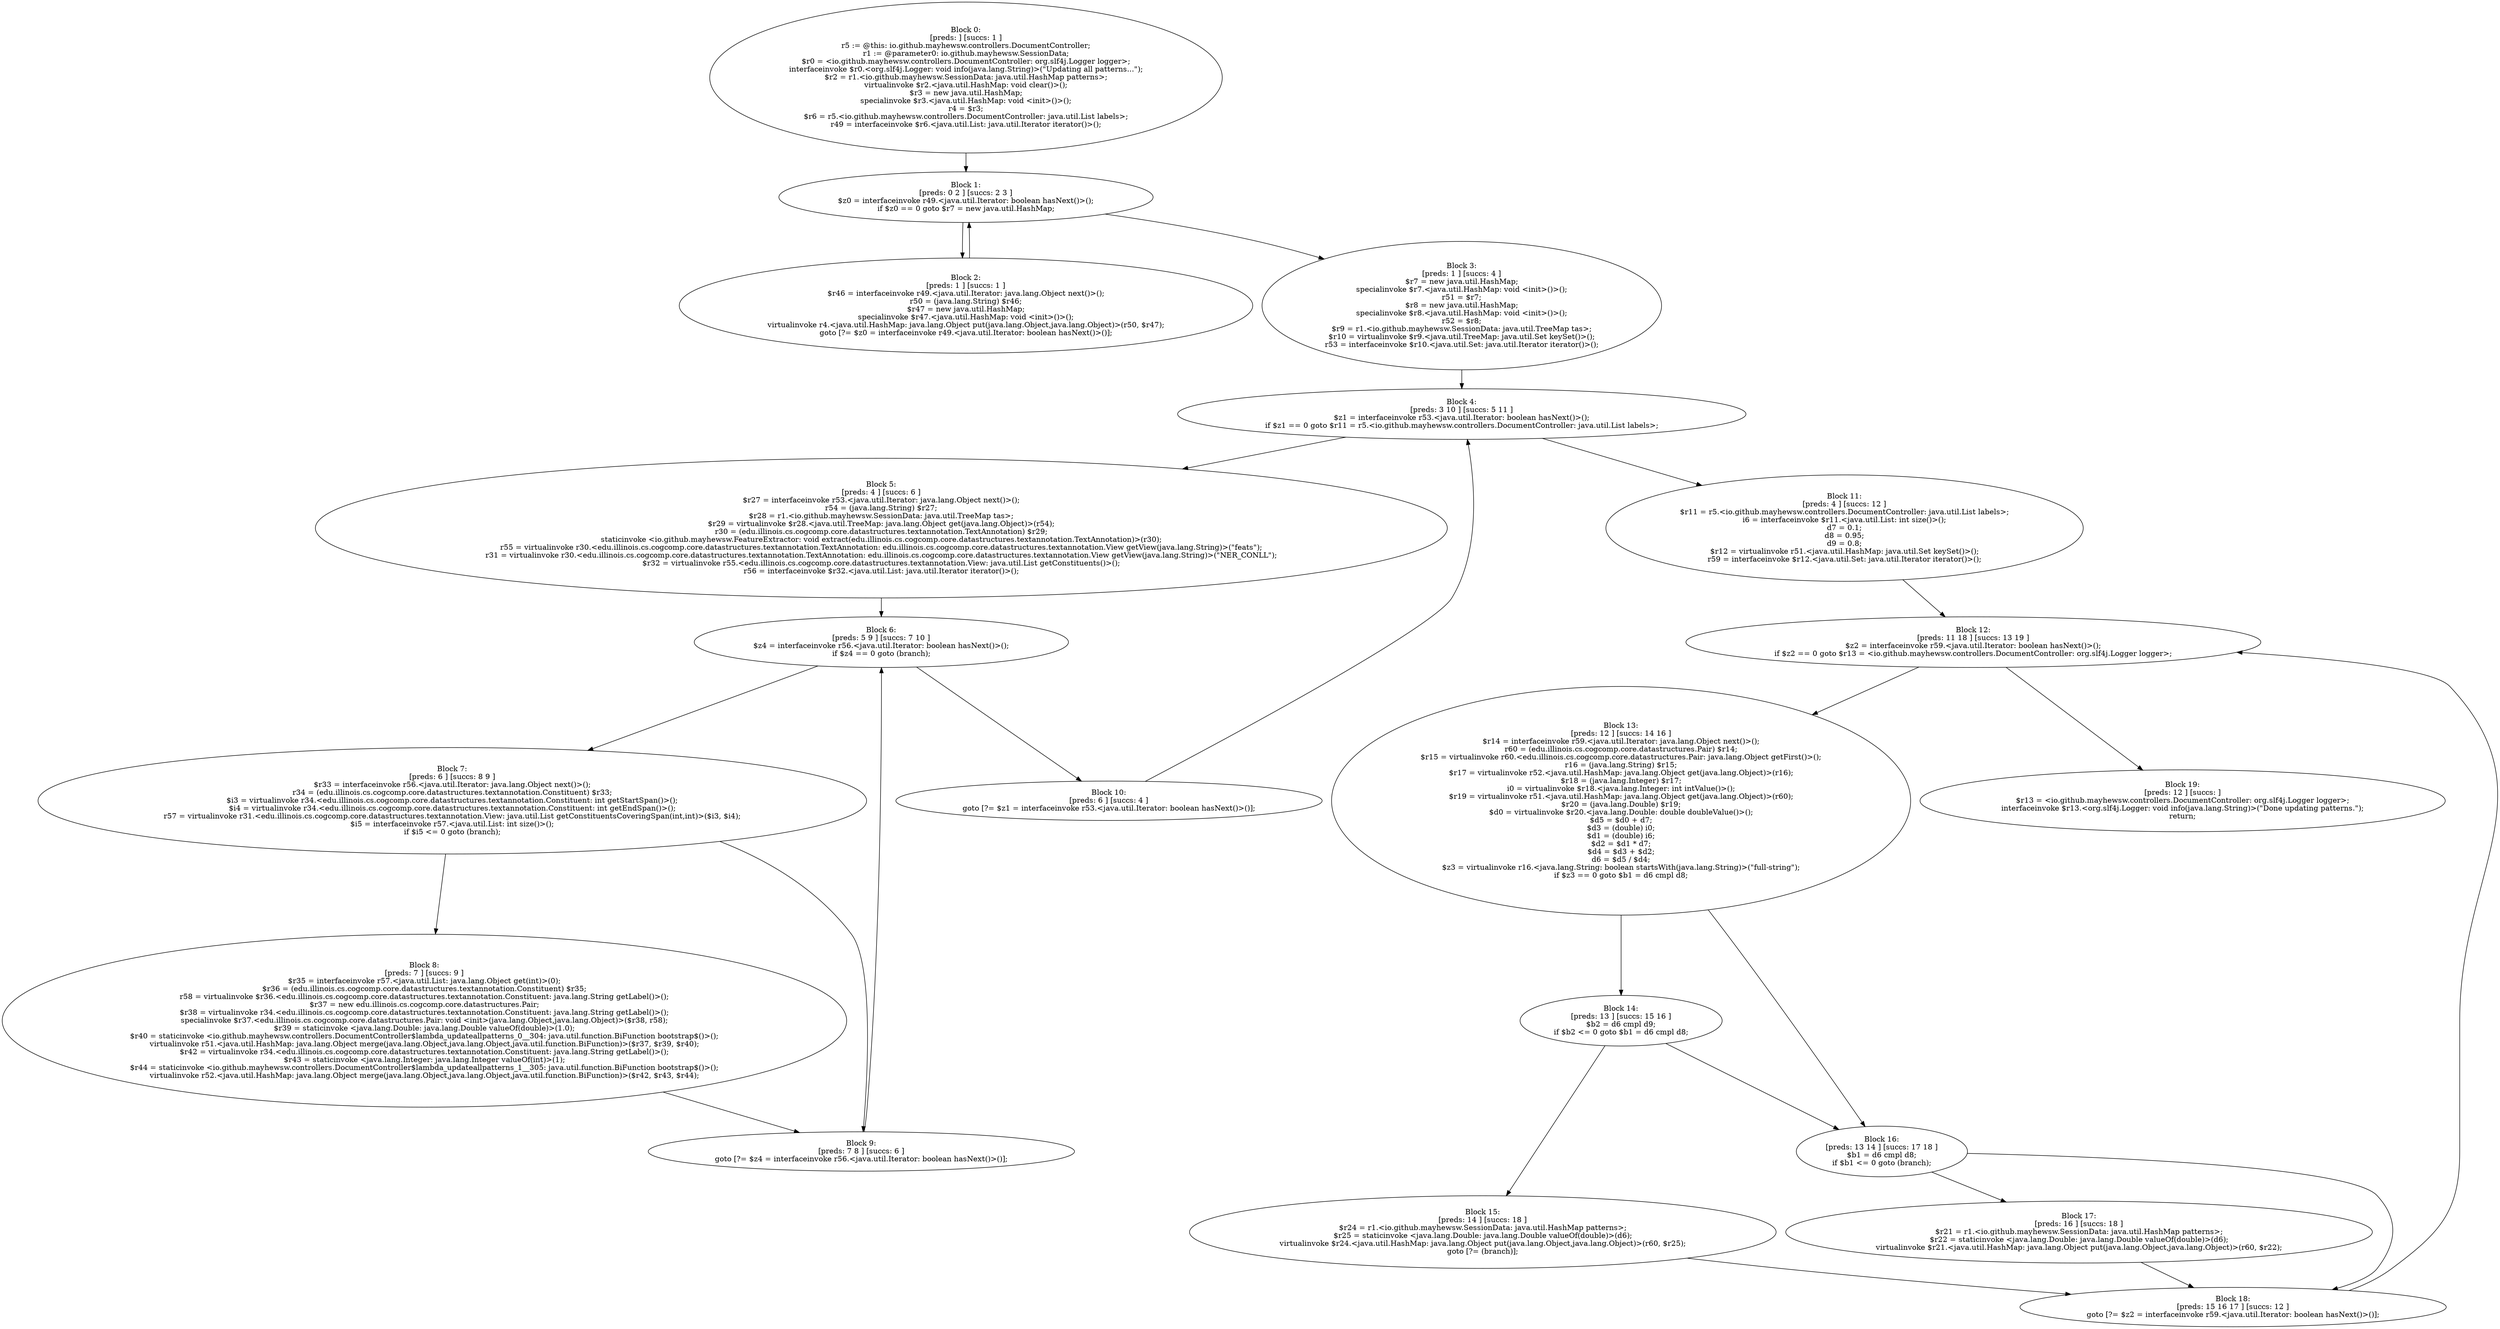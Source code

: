 digraph "unitGraph" {
    "Block 0:
[preds: ] [succs: 1 ]
r5 := @this: io.github.mayhewsw.controllers.DocumentController;
r1 := @parameter0: io.github.mayhewsw.SessionData;
$r0 = <io.github.mayhewsw.controllers.DocumentController: org.slf4j.Logger logger>;
interfaceinvoke $r0.<org.slf4j.Logger: void info(java.lang.String)>(\"Updating all patterns...\");
$r2 = r1.<io.github.mayhewsw.SessionData: java.util.HashMap patterns>;
virtualinvoke $r2.<java.util.HashMap: void clear()>();
$r3 = new java.util.HashMap;
specialinvoke $r3.<java.util.HashMap: void <init>()>();
r4 = $r3;
$r6 = r5.<io.github.mayhewsw.controllers.DocumentController: java.util.List labels>;
r49 = interfaceinvoke $r6.<java.util.List: java.util.Iterator iterator()>();
"
    "Block 1:
[preds: 0 2 ] [succs: 2 3 ]
$z0 = interfaceinvoke r49.<java.util.Iterator: boolean hasNext()>();
if $z0 == 0 goto $r7 = new java.util.HashMap;
"
    "Block 2:
[preds: 1 ] [succs: 1 ]
$r46 = interfaceinvoke r49.<java.util.Iterator: java.lang.Object next()>();
r50 = (java.lang.String) $r46;
$r47 = new java.util.HashMap;
specialinvoke $r47.<java.util.HashMap: void <init>()>();
virtualinvoke r4.<java.util.HashMap: java.lang.Object put(java.lang.Object,java.lang.Object)>(r50, $r47);
goto [?= $z0 = interfaceinvoke r49.<java.util.Iterator: boolean hasNext()>()];
"
    "Block 3:
[preds: 1 ] [succs: 4 ]
$r7 = new java.util.HashMap;
specialinvoke $r7.<java.util.HashMap: void <init>()>();
r51 = $r7;
$r8 = new java.util.HashMap;
specialinvoke $r8.<java.util.HashMap: void <init>()>();
r52 = $r8;
$r9 = r1.<io.github.mayhewsw.SessionData: java.util.TreeMap tas>;
$r10 = virtualinvoke $r9.<java.util.TreeMap: java.util.Set keySet()>();
r53 = interfaceinvoke $r10.<java.util.Set: java.util.Iterator iterator()>();
"
    "Block 4:
[preds: 3 10 ] [succs: 5 11 ]
$z1 = interfaceinvoke r53.<java.util.Iterator: boolean hasNext()>();
if $z1 == 0 goto $r11 = r5.<io.github.mayhewsw.controllers.DocumentController: java.util.List labels>;
"
    "Block 5:
[preds: 4 ] [succs: 6 ]
$r27 = interfaceinvoke r53.<java.util.Iterator: java.lang.Object next()>();
r54 = (java.lang.String) $r27;
$r28 = r1.<io.github.mayhewsw.SessionData: java.util.TreeMap tas>;
$r29 = virtualinvoke $r28.<java.util.TreeMap: java.lang.Object get(java.lang.Object)>(r54);
r30 = (edu.illinois.cs.cogcomp.core.datastructures.textannotation.TextAnnotation) $r29;
staticinvoke <io.github.mayhewsw.FeatureExtractor: void extract(edu.illinois.cs.cogcomp.core.datastructures.textannotation.TextAnnotation)>(r30);
r55 = virtualinvoke r30.<edu.illinois.cs.cogcomp.core.datastructures.textannotation.TextAnnotation: edu.illinois.cs.cogcomp.core.datastructures.textannotation.View getView(java.lang.String)>(\"feats\");
r31 = virtualinvoke r30.<edu.illinois.cs.cogcomp.core.datastructures.textannotation.TextAnnotation: edu.illinois.cs.cogcomp.core.datastructures.textannotation.View getView(java.lang.String)>(\"NER_CONLL\");
$r32 = virtualinvoke r55.<edu.illinois.cs.cogcomp.core.datastructures.textannotation.View: java.util.List getConstituents()>();
r56 = interfaceinvoke $r32.<java.util.List: java.util.Iterator iterator()>();
"
    "Block 6:
[preds: 5 9 ] [succs: 7 10 ]
$z4 = interfaceinvoke r56.<java.util.Iterator: boolean hasNext()>();
if $z4 == 0 goto (branch);
"
    "Block 7:
[preds: 6 ] [succs: 8 9 ]
$r33 = interfaceinvoke r56.<java.util.Iterator: java.lang.Object next()>();
r34 = (edu.illinois.cs.cogcomp.core.datastructures.textannotation.Constituent) $r33;
$i3 = virtualinvoke r34.<edu.illinois.cs.cogcomp.core.datastructures.textannotation.Constituent: int getStartSpan()>();
$i4 = virtualinvoke r34.<edu.illinois.cs.cogcomp.core.datastructures.textannotation.Constituent: int getEndSpan()>();
r57 = virtualinvoke r31.<edu.illinois.cs.cogcomp.core.datastructures.textannotation.View: java.util.List getConstituentsCoveringSpan(int,int)>($i3, $i4);
$i5 = interfaceinvoke r57.<java.util.List: int size()>();
if $i5 <= 0 goto (branch);
"
    "Block 8:
[preds: 7 ] [succs: 9 ]
$r35 = interfaceinvoke r57.<java.util.List: java.lang.Object get(int)>(0);
$r36 = (edu.illinois.cs.cogcomp.core.datastructures.textannotation.Constituent) $r35;
r58 = virtualinvoke $r36.<edu.illinois.cs.cogcomp.core.datastructures.textannotation.Constituent: java.lang.String getLabel()>();
$r37 = new edu.illinois.cs.cogcomp.core.datastructures.Pair;
$r38 = virtualinvoke r34.<edu.illinois.cs.cogcomp.core.datastructures.textannotation.Constituent: java.lang.String getLabel()>();
specialinvoke $r37.<edu.illinois.cs.cogcomp.core.datastructures.Pair: void <init>(java.lang.Object,java.lang.Object)>($r38, r58);
$r39 = staticinvoke <java.lang.Double: java.lang.Double valueOf(double)>(1.0);
$r40 = staticinvoke <io.github.mayhewsw.controllers.DocumentController$lambda_updateallpatterns_0__304: java.util.function.BiFunction bootstrap$()>();
virtualinvoke r51.<java.util.HashMap: java.lang.Object merge(java.lang.Object,java.lang.Object,java.util.function.BiFunction)>($r37, $r39, $r40);
$r42 = virtualinvoke r34.<edu.illinois.cs.cogcomp.core.datastructures.textannotation.Constituent: java.lang.String getLabel()>();
$r43 = staticinvoke <java.lang.Integer: java.lang.Integer valueOf(int)>(1);
$r44 = staticinvoke <io.github.mayhewsw.controllers.DocumentController$lambda_updateallpatterns_1__305: java.util.function.BiFunction bootstrap$()>();
virtualinvoke r52.<java.util.HashMap: java.lang.Object merge(java.lang.Object,java.lang.Object,java.util.function.BiFunction)>($r42, $r43, $r44);
"
    "Block 9:
[preds: 7 8 ] [succs: 6 ]
goto [?= $z4 = interfaceinvoke r56.<java.util.Iterator: boolean hasNext()>()];
"
    "Block 10:
[preds: 6 ] [succs: 4 ]
goto [?= $z1 = interfaceinvoke r53.<java.util.Iterator: boolean hasNext()>()];
"
    "Block 11:
[preds: 4 ] [succs: 12 ]
$r11 = r5.<io.github.mayhewsw.controllers.DocumentController: java.util.List labels>;
i6 = interfaceinvoke $r11.<java.util.List: int size()>();
d7 = 0.1;
d8 = 0.95;
d9 = 0.8;
$r12 = virtualinvoke r51.<java.util.HashMap: java.util.Set keySet()>();
r59 = interfaceinvoke $r12.<java.util.Set: java.util.Iterator iterator()>();
"
    "Block 12:
[preds: 11 18 ] [succs: 13 19 ]
$z2 = interfaceinvoke r59.<java.util.Iterator: boolean hasNext()>();
if $z2 == 0 goto $r13 = <io.github.mayhewsw.controllers.DocumentController: org.slf4j.Logger logger>;
"
    "Block 13:
[preds: 12 ] [succs: 14 16 ]
$r14 = interfaceinvoke r59.<java.util.Iterator: java.lang.Object next()>();
r60 = (edu.illinois.cs.cogcomp.core.datastructures.Pair) $r14;
$r15 = virtualinvoke r60.<edu.illinois.cs.cogcomp.core.datastructures.Pair: java.lang.Object getFirst()>();
r16 = (java.lang.String) $r15;
$r17 = virtualinvoke r52.<java.util.HashMap: java.lang.Object get(java.lang.Object)>(r16);
$r18 = (java.lang.Integer) $r17;
i0 = virtualinvoke $r18.<java.lang.Integer: int intValue()>();
$r19 = virtualinvoke r51.<java.util.HashMap: java.lang.Object get(java.lang.Object)>(r60);
$r20 = (java.lang.Double) $r19;
$d0 = virtualinvoke $r20.<java.lang.Double: double doubleValue()>();
$d5 = $d0 + d7;
$d3 = (double) i0;
$d1 = (double) i6;
$d2 = $d1 * d7;
$d4 = $d3 + $d2;
d6 = $d5 / $d4;
$z3 = virtualinvoke r16.<java.lang.String: boolean startsWith(java.lang.String)>(\"full-string\");
if $z3 == 0 goto $b1 = d6 cmpl d8;
"
    "Block 14:
[preds: 13 ] [succs: 15 16 ]
$b2 = d6 cmpl d9;
if $b2 <= 0 goto $b1 = d6 cmpl d8;
"
    "Block 15:
[preds: 14 ] [succs: 18 ]
$r24 = r1.<io.github.mayhewsw.SessionData: java.util.HashMap patterns>;
$r25 = staticinvoke <java.lang.Double: java.lang.Double valueOf(double)>(d6);
virtualinvoke $r24.<java.util.HashMap: java.lang.Object put(java.lang.Object,java.lang.Object)>(r60, $r25);
goto [?= (branch)];
"
    "Block 16:
[preds: 13 14 ] [succs: 17 18 ]
$b1 = d6 cmpl d8;
if $b1 <= 0 goto (branch);
"
    "Block 17:
[preds: 16 ] [succs: 18 ]
$r21 = r1.<io.github.mayhewsw.SessionData: java.util.HashMap patterns>;
$r22 = staticinvoke <java.lang.Double: java.lang.Double valueOf(double)>(d6);
virtualinvoke $r21.<java.util.HashMap: java.lang.Object put(java.lang.Object,java.lang.Object)>(r60, $r22);
"
    "Block 18:
[preds: 15 16 17 ] [succs: 12 ]
goto [?= $z2 = interfaceinvoke r59.<java.util.Iterator: boolean hasNext()>()];
"
    "Block 19:
[preds: 12 ] [succs: ]
$r13 = <io.github.mayhewsw.controllers.DocumentController: org.slf4j.Logger logger>;
interfaceinvoke $r13.<org.slf4j.Logger: void info(java.lang.String)>(\"Done updating patterns.\");
return;
"
    "Block 0:
[preds: ] [succs: 1 ]
r5 := @this: io.github.mayhewsw.controllers.DocumentController;
r1 := @parameter0: io.github.mayhewsw.SessionData;
$r0 = <io.github.mayhewsw.controllers.DocumentController: org.slf4j.Logger logger>;
interfaceinvoke $r0.<org.slf4j.Logger: void info(java.lang.String)>(\"Updating all patterns...\");
$r2 = r1.<io.github.mayhewsw.SessionData: java.util.HashMap patterns>;
virtualinvoke $r2.<java.util.HashMap: void clear()>();
$r3 = new java.util.HashMap;
specialinvoke $r3.<java.util.HashMap: void <init>()>();
r4 = $r3;
$r6 = r5.<io.github.mayhewsw.controllers.DocumentController: java.util.List labels>;
r49 = interfaceinvoke $r6.<java.util.List: java.util.Iterator iterator()>();
"->"Block 1:
[preds: 0 2 ] [succs: 2 3 ]
$z0 = interfaceinvoke r49.<java.util.Iterator: boolean hasNext()>();
if $z0 == 0 goto $r7 = new java.util.HashMap;
";
    "Block 1:
[preds: 0 2 ] [succs: 2 3 ]
$z0 = interfaceinvoke r49.<java.util.Iterator: boolean hasNext()>();
if $z0 == 0 goto $r7 = new java.util.HashMap;
"->"Block 2:
[preds: 1 ] [succs: 1 ]
$r46 = interfaceinvoke r49.<java.util.Iterator: java.lang.Object next()>();
r50 = (java.lang.String) $r46;
$r47 = new java.util.HashMap;
specialinvoke $r47.<java.util.HashMap: void <init>()>();
virtualinvoke r4.<java.util.HashMap: java.lang.Object put(java.lang.Object,java.lang.Object)>(r50, $r47);
goto [?= $z0 = interfaceinvoke r49.<java.util.Iterator: boolean hasNext()>()];
";
    "Block 1:
[preds: 0 2 ] [succs: 2 3 ]
$z0 = interfaceinvoke r49.<java.util.Iterator: boolean hasNext()>();
if $z0 == 0 goto $r7 = new java.util.HashMap;
"->"Block 3:
[preds: 1 ] [succs: 4 ]
$r7 = new java.util.HashMap;
specialinvoke $r7.<java.util.HashMap: void <init>()>();
r51 = $r7;
$r8 = new java.util.HashMap;
specialinvoke $r8.<java.util.HashMap: void <init>()>();
r52 = $r8;
$r9 = r1.<io.github.mayhewsw.SessionData: java.util.TreeMap tas>;
$r10 = virtualinvoke $r9.<java.util.TreeMap: java.util.Set keySet()>();
r53 = interfaceinvoke $r10.<java.util.Set: java.util.Iterator iterator()>();
";
    "Block 2:
[preds: 1 ] [succs: 1 ]
$r46 = interfaceinvoke r49.<java.util.Iterator: java.lang.Object next()>();
r50 = (java.lang.String) $r46;
$r47 = new java.util.HashMap;
specialinvoke $r47.<java.util.HashMap: void <init>()>();
virtualinvoke r4.<java.util.HashMap: java.lang.Object put(java.lang.Object,java.lang.Object)>(r50, $r47);
goto [?= $z0 = interfaceinvoke r49.<java.util.Iterator: boolean hasNext()>()];
"->"Block 1:
[preds: 0 2 ] [succs: 2 3 ]
$z0 = interfaceinvoke r49.<java.util.Iterator: boolean hasNext()>();
if $z0 == 0 goto $r7 = new java.util.HashMap;
";
    "Block 3:
[preds: 1 ] [succs: 4 ]
$r7 = new java.util.HashMap;
specialinvoke $r7.<java.util.HashMap: void <init>()>();
r51 = $r7;
$r8 = new java.util.HashMap;
specialinvoke $r8.<java.util.HashMap: void <init>()>();
r52 = $r8;
$r9 = r1.<io.github.mayhewsw.SessionData: java.util.TreeMap tas>;
$r10 = virtualinvoke $r9.<java.util.TreeMap: java.util.Set keySet()>();
r53 = interfaceinvoke $r10.<java.util.Set: java.util.Iterator iterator()>();
"->"Block 4:
[preds: 3 10 ] [succs: 5 11 ]
$z1 = interfaceinvoke r53.<java.util.Iterator: boolean hasNext()>();
if $z1 == 0 goto $r11 = r5.<io.github.mayhewsw.controllers.DocumentController: java.util.List labels>;
";
    "Block 4:
[preds: 3 10 ] [succs: 5 11 ]
$z1 = interfaceinvoke r53.<java.util.Iterator: boolean hasNext()>();
if $z1 == 0 goto $r11 = r5.<io.github.mayhewsw.controllers.DocumentController: java.util.List labels>;
"->"Block 5:
[preds: 4 ] [succs: 6 ]
$r27 = interfaceinvoke r53.<java.util.Iterator: java.lang.Object next()>();
r54 = (java.lang.String) $r27;
$r28 = r1.<io.github.mayhewsw.SessionData: java.util.TreeMap tas>;
$r29 = virtualinvoke $r28.<java.util.TreeMap: java.lang.Object get(java.lang.Object)>(r54);
r30 = (edu.illinois.cs.cogcomp.core.datastructures.textannotation.TextAnnotation) $r29;
staticinvoke <io.github.mayhewsw.FeatureExtractor: void extract(edu.illinois.cs.cogcomp.core.datastructures.textannotation.TextAnnotation)>(r30);
r55 = virtualinvoke r30.<edu.illinois.cs.cogcomp.core.datastructures.textannotation.TextAnnotation: edu.illinois.cs.cogcomp.core.datastructures.textannotation.View getView(java.lang.String)>(\"feats\");
r31 = virtualinvoke r30.<edu.illinois.cs.cogcomp.core.datastructures.textannotation.TextAnnotation: edu.illinois.cs.cogcomp.core.datastructures.textannotation.View getView(java.lang.String)>(\"NER_CONLL\");
$r32 = virtualinvoke r55.<edu.illinois.cs.cogcomp.core.datastructures.textannotation.View: java.util.List getConstituents()>();
r56 = interfaceinvoke $r32.<java.util.List: java.util.Iterator iterator()>();
";
    "Block 4:
[preds: 3 10 ] [succs: 5 11 ]
$z1 = interfaceinvoke r53.<java.util.Iterator: boolean hasNext()>();
if $z1 == 0 goto $r11 = r5.<io.github.mayhewsw.controllers.DocumentController: java.util.List labels>;
"->"Block 11:
[preds: 4 ] [succs: 12 ]
$r11 = r5.<io.github.mayhewsw.controllers.DocumentController: java.util.List labels>;
i6 = interfaceinvoke $r11.<java.util.List: int size()>();
d7 = 0.1;
d8 = 0.95;
d9 = 0.8;
$r12 = virtualinvoke r51.<java.util.HashMap: java.util.Set keySet()>();
r59 = interfaceinvoke $r12.<java.util.Set: java.util.Iterator iterator()>();
";
    "Block 5:
[preds: 4 ] [succs: 6 ]
$r27 = interfaceinvoke r53.<java.util.Iterator: java.lang.Object next()>();
r54 = (java.lang.String) $r27;
$r28 = r1.<io.github.mayhewsw.SessionData: java.util.TreeMap tas>;
$r29 = virtualinvoke $r28.<java.util.TreeMap: java.lang.Object get(java.lang.Object)>(r54);
r30 = (edu.illinois.cs.cogcomp.core.datastructures.textannotation.TextAnnotation) $r29;
staticinvoke <io.github.mayhewsw.FeatureExtractor: void extract(edu.illinois.cs.cogcomp.core.datastructures.textannotation.TextAnnotation)>(r30);
r55 = virtualinvoke r30.<edu.illinois.cs.cogcomp.core.datastructures.textannotation.TextAnnotation: edu.illinois.cs.cogcomp.core.datastructures.textannotation.View getView(java.lang.String)>(\"feats\");
r31 = virtualinvoke r30.<edu.illinois.cs.cogcomp.core.datastructures.textannotation.TextAnnotation: edu.illinois.cs.cogcomp.core.datastructures.textannotation.View getView(java.lang.String)>(\"NER_CONLL\");
$r32 = virtualinvoke r55.<edu.illinois.cs.cogcomp.core.datastructures.textannotation.View: java.util.List getConstituents()>();
r56 = interfaceinvoke $r32.<java.util.List: java.util.Iterator iterator()>();
"->"Block 6:
[preds: 5 9 ] [succs: 7 10 ]
$z4 = interfaceinvoke r56.<java.util.Iterator: boolean hasNext()>();
if $z4 == 0 goto (branch);
";
    "Block 6:
[preds: 5 9 ] [succs: 7 10 ]
$z4 = interfaceinvoke r56.<java.util.Iterator: boolean hasNext()>();
if $z4 == 0 goto (branch);
"->"Block 7:
[preds: 6 ] [succs: 8 9 ]
$r33 = interfaceinvoke r56.<java.util.Iterator: java.lang.Object next()>();
r34 = (edu.illinois.cs.cogcomp.core.datastructures.textannotation.Constituent) $r33;
$i3 = virtualinvoke r34.<edu.illinois.cs.cogcomp.core.datastructures.textannotation.Constituent: int getStartSpan()>();
$i4 = virtualinvoke r34.<edu.illinois.cs.cogcomp.core.datastructures.textannotation.Constituent: int getEndSpan()>();
r57 = virtualinvoke r31.<edu.illinois.cs.cogcomp.core.datastructures.textannotation.View: java.util.List getConstituentsCoveringSpan(int,int)>($i3, $i4);
$i5 = interfaceinvoke r57.<java.util.List: int size()>();
if $i5 <= 0 goto (branch);
";
    "Block 6:
[preds: 5 9 ] [succs: 7 10 ]
$z4 = interfaceinvoke r56.<java.util.Iterator: boolean hasNext()>();
if $z4 == 0 goto (branch);
"->"Block 10:
[preds: 6 ] [succs: 4 ]
goto [?= $z1 = interfaceinvoke r53.<java.util.Iterator: boolean hasNext()>()];
";
    "Block 7:
[preds: 6 ] [succs: 8 9 ]
$r33 = interfaceinvoke r56.<java.util.Iterator: java.lang.Object next()>();
r34 = (edu.illinois.cs.cogcomp.core.datastructures.textannotation.Constituent) $r33;
$i3 = virtualinvoke r34.<edu.illinois.cs.cogcomp.core.datastructures.textannotation.Constituent: int getStartSpan()>();
$i4 = virtualinvoke r34.<edu.illinois.cs.cogcomp.core.datastructures.textannotation.Constituent: int getEndSpan()>();
r57 = virtualinvoke r31.<edu.illinois.cs.cogcomp.core.datastructures.textannotation.View: java.util.List getConstituentsCoveringSpan(int,int)>($i3, $i4);
$i5 = interfaceinvoke r57.<java.util.List: int size()>();
if $i5 <= 0 goto (branch);
"->"Block 8:
[preds: 7 ] [succs: 9 ]
$r35 = interfaceinvoke r57.<java.util.List: java.lang.Object get(int)>(0);
$r36 = (edu.illinois.cs.cogcomp.core.datastructures.textannotation.Constituent) $r35;
r58 = virtualinvoke $r36.<edu.illinois.cs.cogcomp.core.datastructures.textannotation.Constituent: java.lang.String getLabel()>();
$r37 = new edu.illinois.cs.cogcomp.core.datastructures.Pair;
$r38 = virtualinvoke r34.<edu.illinois.cs.cogcomp.core.datastructures.textannotation.Constituent: java.lang.String getLabel()>();
specialinvoke $r37.<edu.illinois.cs.cogcomp.core.datastructures.Pair: void <init>(java.lang.Object,java.lang.Object)>($r38, r58);
$r39 = staticinvoke <java.lang.Double: java.lang.Double valueOf(double)>(1.0);
$r40 = staticinvoke <io.github.mayhewsw.controllers.DocumentController$lambda_updateallpatterns_0__304: java.util.function.BiFunction bootstrap$()>();
virtualinvoke r51.<java.util.HashMap: java.lang.Object merge(java.lang.Object,java.lang.Object,java.util.function.BiFunction)>($r37, $r39, $r40);
$r42 = virtualinvoke r34.<edu.illinois.cs.cogcomp.core.datastructures.textannotation.Constituent: java.lang.String getLabel()>();
$r43 = staticinvoke <java.lang.Integer: java.lang.Integer valueOf(int)>(1);
$r44 = staticinvoke <io.github.mayhewsw.controllers.DocumentController$lambda_updateallpatterns_1__305: java.util.function.BiFunction bootstrap$()>();
virtualinvoke r52.<java.util.HashMap: java.lang.Object merge(java.lang.Object,java.lang.Object,java.util.function.BiFunction)>($r42, $r43, $r44);
";
    "Block 7:
[preds: 6 ] [succs: 8 9 ]
$r33 = interfaceinvoke r56.<java.util.Iterator: java.lang.Object next()>();
r34 = (edu.illinois.cs.cogcomp.core.datastructures.textannotation.Constituent) $r33;
$i3 = virtualinvoke r34.<edu.illinois.cs.cogcomp.core.datastructures.textannotation.Constituent: int getStartSpan()>();
$i4 = virtualinvoke r34.<edu.illinois.cs.cogcomp.core.datastructures.textannotation.Constituent: int getEndSpan()>();
r57 = virtualinvoke r31.<edu.illinois.cs.cogcomp.core.datastructures.textannotation.View: java.util.List getConstituentsCoveringSpan(int,int)>($i3, $i4);
$i5 = interfaceinvoke r57.<java.util.List: int size()>();
if $i5 <= 0 goto (branch);
"->"Block 9:
[preds: 7 8 ] [succs: 6 ]
goto [?= $z4 = interfaceinvoke r56.<java.util.Iterator: boolean hasNext()>()];
";
    "Block 8:
[preds: 7 ] [succs: 9 ]
$r35 = interfaceinvoke r57.<java.util.List: java.lang.Object get(int)>(0);
$r36 = (edu.illinois.cs.cogcomp.core.datastructures.textannotation.Constituent) $r35;
r58 = virtualinvoke $r36.<edu.illinois.cs.cogcomp.core.datastructures.textannotation.Constituent: java.lang.String getLabel()>();
$r37 = new edu.illinois.cs.cogcomp.core.datastructures.Pair;
$r38 = virtualinvoke r34.<edu.illinois.cs.cogcomp.core.datastructures.textannotation.Constituent: java.lang.String getLabel()>();
specialinvoke $r37.<edu.illinois.cs.cogcomp.core.datastructures.Pair: void <init>(java.lang.Object,java.lang.Object)>($r38, r58);
$r39 = staticinvoke <java.lang.Double: java.lang.Double valueOf(double)>(1.0);
$r40 = staticinvoke <io.github.mayhewsw.controllers.DocumentController$lambda_updateallpatterns_0__304: java.util.function.BiFunction bootstrap$()>();
virtualinvoke r51.<java.util.HashMap: java.lang.Object merge(java.lang.Object,java.lang.Object,java.util.function.BiFunction)>($r37, $r39, $r40);
$r42 = virtualinvoke r34.<edu.illinois.cs.cogcomp.core.datastructures.textannotation.Constituent: java.lang.String getLabel()>();
$r43 = staticinvoke <java.lang.Integer: java.lang.Integer valueOf(int)>(1);
$r44 = staticinvoke <io.github.mayhewsw.controllers.DocumentController$lambda_updateallpatterns_1__305: java.util.function.BiFunction bootstrap$()>();
virtualinvoke r52.<java.util.HashMap: java.lang.Object merge(java.lang.Object,java.lang.Object,java.util.function.BiFunction)>($r42, $r43, $r44);
"->"Block 9:
[preds: 7 8 ] [succs: 6 ]
goto [?= $z4 = interfaceinvoke r56.<java.util.Iterator: boolean hasNext()>()];
";
    "Block 9:
[preds: 7 8 ] [succs: 6 ]
goto [?= $z4 = interfaceinvoke r56.<java.util.Iterator: boolean hasNext()>()];
"->"Block 6:
[preds: 5 9 ] [succs: 7 10 ]
$z4 = interfaceinvoke r56.<java.util.Iterator: boolean hasNext()>();
if $z4 == 0 goto (branch);
";
    "Block 10:
[preds: 6 ] [succs: 4 ]
goto [?= $z1 = interfaceinvoke r53.<java.util.Iterator: boolean hasNext()>()];
"->"Block 4:
[preds: 3 10 ] [succs: 5 11 ]
$z1 = interfaceinvoke r53.<java.util.Iterator: boolean hasNext()>();
if $z1 == 0 goto $r11 = r5.<io.github.mayhewsw.controllers.DocumentController: java.util.List labels>;
";
    "Block 11:
[preds: 4 ] [succs: 12 ]
$r11 = r5.<io.github.mayhewsw.controllers.DocumentController: java.util.List labels>;
i6 = interfaceinvoke $r11.<java.util.List: int size()>();
d7 = 0.1;
d8 = 0.95;
d9 = 0.8;
$r12 = virtualinvoke r51.<java.util.HashMap: java.util.Set keySet()>();
r59 = interfaceinvoke $r12.<java.util.Set: java.util.Iterator iterator()>();
"->"Block 12:
[preds: 11 18 ] [succs: 13 19 ]
$z2 = interfaceinvoke r59.<java.util.Iterator: boolean hasNext()>();
if $z2 == 0 goto $r13 = <io.github.mayhewsw.controllers.DocumentController: org.slf4j.Logger logger>;
";
    "Block 12:
[preds: 11 18 ] [succs: 13 19 ]
$z2 = interfaceinvoke r59.<java.util.Iterator: boolean hasNext()>();
if $z2 == 0 goto $r13 = <io.github.mayhewsw.controllers.DocumentController: org.slf4j.Logger logger>;
"->"Block 13:
[preds: 12 ] [succs: 14 16 ]
$r14 = interfaceinvoke r59.<java.util.Iterator: java.lang.Object next()>();
r60 = (edu.illinois.cs.cogcomp.core.datastructures.Pair) $r14;
$r15 = virtualinvoke r60.<edu.illinois.cs.cogcomp.core.datastructures.Pair: java.lang.Object getFirst()>();
r16 = (java.lang.String) $r15;
$r17 = virtualinvoke r52.<java.util.HashMap: java.lang.Object get(java.lang.Object)>(r16);
$r18 = (java.lang.Integer) $r17;
i0 = virtualinvoke $r18.<java.lang.Integer: int intValue()>();
$r19 = virtualinvoke r51.<java.util.HashMap: java.lang.Object get(java.lang.Object)>(r60);
$r20 = (java.lang.Double) $r19;
$d0 = virtualinvoke $r20.<java.lang.Double: double doubleValue()>();
$d5 = $d0 + d7;
$d3 = (double) i0;
$d1 = (double) i6;
$d2 = $d1 * d7;
$d4 = $d3 + $d2;
d6 = $d5 / $d4;
$z3 = virtualinvoke r16.<java.lang.String: boolean startsWith(java.lang.String)>(\"full-string\");
if $z3 == 0 goto $b1 = d6 cmpl d8;
";
    "Block 12:
[preds: 11 18 ] [succs: 13 19 ]
$z2 = interfaceinvoke r59.<java.util.Iterator: boolean hasNext()>();
if $z2 == 0 goto $r13 = <io.github.mayhewsw.controllers.DocumentController: org.slf4j.Logger logger>;
"->"Block 19:
[preds: 12 ] [succs: ]
$r13 = <io.github.mayhewsw.controllers.DocumentController: org.slf4j.Logger logger>;
interfaceinvoke $r13.<org.slf4j.Logger: void info(java.lang.String)>(\"Done updating patterns.\");
return;
";
    "Block 13:
[preds: 12 ] [succs: 14 16 ]
$r14 = interfaceinvoke r59.<java.util.Iterator: java.lang.Object next()>();
r60 = (edu.illinois.cs.cogcomp.core.datastructures.Pair) $r14;
$r15 = virtualinvoke r60.<edu.illinois.cs.cogcomp.core.datastructures.Pair: java.lang.Object getFirst()>();
r16 = (java.lang.String) $r15;
$r17 = virtualinvoke r52.<java.util.HashMap: java.lang.Object get(java.lang.Object)>(r16);
$r18 = (java.lang.Integer) $r17;
i0 = virtualinvoke $r18.<java.lang.Integer: int intValue()>();
$r19 = virtualinvoke r51.<java.util.HashMap: java.lang.Object get(java.lang.Object)>(r60);
$r20 = (java.lang.Double) $r19;
$d0 = virtualinvoke $r20.<java.lang.Double: double doubleValue()>();
$d5 = $d0 + d7;
$d3 = (double) i0;
$d1 = (double) i6;
$d2 = $d1 * d7;
$d4 = $d3 + $d2;
d6 = $d5 / $d4;
$z3 = virtualinvoke r16.<java.lang.String: boolean startsWith(java.lang.String)>(\"full-string\");
if $z3 == 0 goto $b1 = d6 cmpl d8;
"->"Block 14:
[preds: 13 ] [succs: 15 16 ]
$b2 = d6 cmpl d9;
if $b2 <= 0 goto $b1 = d6 cmpl d8;
";
    "Block 13:
[preds: 12 ] [succs: 14 16 ]
$r14 = interfaceinvoke r59.<java.util.Iterator: java.lang.Object next()>();
r60 = (edu.illinois.cs.cogcomp.core.datastructures.Pair) $r14;
$r15 = virtualinvoke r60.<edu.illinois.cs.cogcomp.core.datastructures.Pair: java.lang.Object getFirst()>();
r16 = (java.lang.String) $r15;
$r17 = virtualinvoke r52.<java.util.HashMap: java.lang.Object get(java.lang.Object)>(r16);
$r18 = (java.lang.Integer) $r17;
i0 = virtualinvoke $r18.<java.lang.Integer: int intValue()>();
$r19 = virtualinvoke r51.<java.util.HashMap: java.lang.Object get(java.lang.Object)>(r60);
$r20 = (java.lang.Double) $r19;
$d0 = virtualinvoke $r20.<java.lang.Double: double doubleValue()>();
$d5 = $d0 + d7;
$d3 = (double) i0;
$d1 = (double) i6;
$d2 = $d1 * d7;
$d4 = $d3 + $d2;
d6 = $d5 / $d4;
$z3 = virtualinvoke r16.<java.lang.String: boolean startsWith(java.lang.String)>(\"full-string\");
if $z3 == 0 goto $b1 = d6 cmpl d8;
"->"Block 16:
[preds: 13 14 ] [succs: 17 18 ]
$b1 = d6 cmpl d8;
if $b1 <= 0 goto (branch);
";
    "Block 14:
[preds: 13 ] [succs: 15 16 ]
$b2 = d6 cmpl d9;
if $b2 <= 0 goto $b1 = d6 cmpl d8;
"->"Block 15:
[preds: 14 ] [succs: 18 ]
$r24 = r1.<io.github.mayhewsw.SessionData: java.util.HashMap patterns>;
$r25 = staticinvoke <java.lang.Double: java.lang.Double valueOf(double)>(d6);
virtualinvoke $r24.<java.util.HashMap: java.lang.Object put(java.lang.Object,java.lang.Object)>(r60, $r25);
goto [?= (branch)];
";
    "Block 14:
[preds: 13 ] [succs: 15 16 ]
$b2 = d6 cmpl d9;
if $b2 <= 0 goto $b1 = d6 cmpl d8;
"->"Block 16:
[preds: 13 14 ] [succs: 17 18 ]
$b1 = d6 cmpl d8;
if $b1 <= 0 goto (branch);
";
    "Block 15:
[preds: 14 ] [succs: 18 ]
$r24 = r1.<io.github.mayhewsw.SessionData: java.util.HashMap patterns>;
$r25 = staticinvoke <java.lang.Double: java.lang.Double valueOf(double)>(d6);
virtualinvoke $r24.<java.util.HashMap: java.lang.Object put(java.lang.Object,java.lang.Object)>(r60, $r25);
goto [?= (branch)];
"->"Block 18:
[preds: 15 16 17 ] [succs: 12 ]
goto [?= $z2 = interfaceinvoke r59.<java.util.Iterator: boolean hasNext()>()];
";
    "Block 16:
[preds: 13 14 ] [succs: 17 18 ]
$b1 = d6 cmpl d8;
if $b1 <= 0 goto (branch);
"->"Block 17:
[preds: 16 ] [succs: 18 ]
$r21 = r1.<io.github.mayhewsw.SessionData: java.util.HashMap patterns>;
$r22 = staticinvoke <java.lang.Double: java.lang.Double valueOf(double)>(d6);
virtualinvoke $r21.<java.util.HashMap: java.lang.Object put(java.lang.Object,java.lang.Object)>(r60, $r22);
";
    "Block 16:
[preds: 13 14 ] [succs: 17 18 ]
$b1 = d6 cmpl d8;
if $b1 <= 0 goto (branch);
"->"Block 18:
[preds: 15 16 17 ] [succs: 12 ]
goto [?= $z2 = interfaceinvoke r59.<java.util.Iterator: boolean hasNext()>()];
";
    "Block 17:
[preds: 16 ] [succs: 18 ]
$r21 = r1.<io.github.mayhewsw.SessionData: java.util.HashMap patterns>;
$r22 = staticinvoke <java.lang.Double: java.lang.Double valueOf(double)>(d6);
virtualinvoke $r21.<java.util.HashMap: java.lang.Object put(java.lang.Object,java.lang.Object)>(r60, $r22);
"->"Block 18:
[preds: 15 16 17 ] [succs: 12 ]
goto [?= $z2 = interfaceinvoke r59.<java.util.Iterator: boolean hasNext()>()];
";
    "Block 18:
[preds: 15 16 17 ] [succs: 12 ]
goto [?= $z2 = interfaceinvoke r59.<java.util.Iterator: boolean hasNext()>()];
"->"Block 12:
[preds: 11 18 ] [succs: 13 19 ]
$z2 = interfaceinvoke r59.<java.util.Iterator: boolean hasNext()>();
if $z2 == 0 goto $r13 = <io.github.mayhewsw.controllers.DocumentController: org.slf4j.Logger logger>;
";
}
